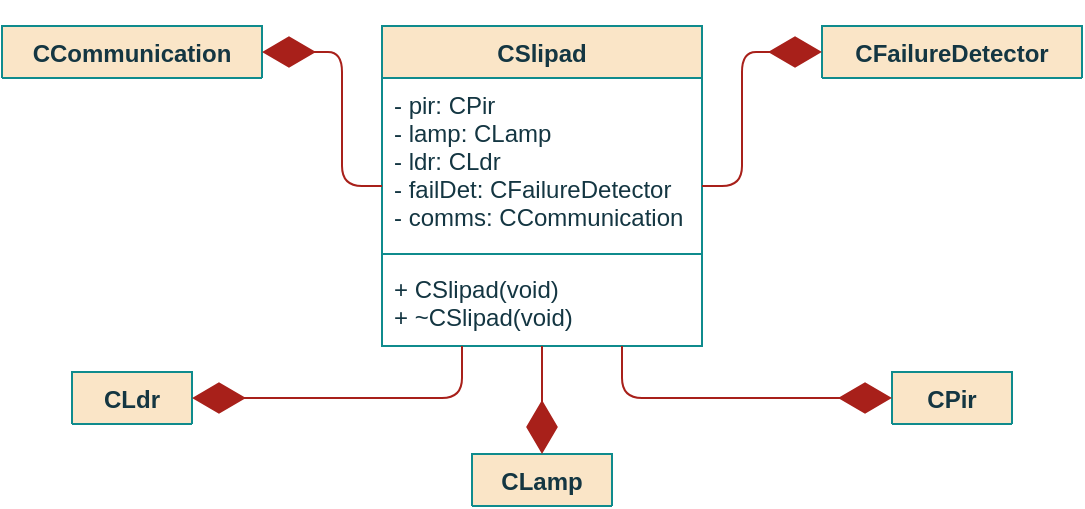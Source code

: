 <mxfile version="15.9.6" type="github" pages="6">
  <diagram id="Ac4sCk150_BV1gHI0cV0" name="ClassDiagram">
    <mxGraphModel dx="1585" dy="261" grid="1" gridSize="10" guides="1" tooltips="1" connect="1" arrows="1" fold="1" page="0" pageScale="1" pageWidth="827" pageHeight="1169" background="none" math="0" shadow="0">
      <root>
        <mxCell id="0" />
        <mxCell id="1" parent="0" />
        <mxCell id="V6OpS3ny5jDN9wubPYpd-1" value="CSlipad" style="swimlane;fontStyle=1;align=center;verticalAlign=top;childLayout=stackLayout;horizontal=1;startSize=26;horizontalStack=0;resizeParent=1;resizeParentMax=0;resizeLast=0;collapsible=1;marginBottom=0;fillColor=#FAE5C7;strokeColor=#0F8B8D;fontColor=#143642;" vertex="1" parent="1">
          <mxGeometry x="-130" y="480" width="160" height="160" as="geometry">
            <mxRectangle x="-80" y="480" width="80" height="26" as="alternateBounds" />
          </mxGeometry>
        </mxCell>
        <mxCell id="V6OpS3ny5jDN9wubPYpd-2" value="- pir: CPir&#xa;- lamp: CLamp&#xa;- ldr: CLdr&#xa;- failDet: CFailureDetector&#xa;- comms: CCommunication" style="text;strokeColor=none;fillColor=none;align=left;verticalAlign=top;spacingLeft=4;spacingRight=4;overflow=hidden;rotatable=0;points=[[0,0.5],[1,0.5]];portConstraint=eastwest;fontColor=#143642;" vertex="1" parent="V6OpS3ny5jDN9wubPYpd-1">
          <mxGeometry y="26" width="160" height="84" as="geometry" />
        </mxCell>
        <mxCell id="V6OpS3ny5jDN9wubPYpd-3" value="" style="line;strokeWidth=1;fillColor=none;align=left;verticalAlign=middle;spacingTop=-1;spacingLeft=3;spacingRight=3;rotatable=0;labelPosition=right;points=[];portConstraint=eastwest;labelBackgroundColor=#DAD2D8;strokeColor=#0F8B8D;fontColor=#143642;" vertex="1" parent="V6OpS3ny5jDN9wubPYpd-1">
          <mxGeometry y="110" width="160" height="8" as="geometry" />
        </mxCell>
        <mxCell id="V6OpS3ny5jDN9wubPYpd-4" value="+ CSlipad(void)&#xa;+ ~CSlipad(void)" style="text;strokeColor=none;fillColor=none;align=left;verticalAlign=top;spacingLeft=4;spacingRight=4;overflow=hidden;rotatable=0;points=[[0,0.5],[1,0.5]];portConstraint=eastwest;fontColor=#143642;" vertex="1" parent="V6OpS3ny5jDN9wubPYpd-1">
          <mxGeometry y="118" width="160" height="42" as="geometry" />
        </mxCell>
        <mxCell id="V6OpS3ny5jDN9wubPYpd-5" value="CPir" style="swimlane;fontStyle=1;align=center;verticalAlign=top;childLayout=stackLayout;horizontal=1;startSize=26;horizontalStack=0;resizeParent=1;resizeParentMax=0;resizeLast=0;collapsible=1;marginBottom=0;fillColor=#FAE5C7;strokeColor=#0F8B8D;fontColor=#143642;" vertex="1" collapsed="1" parent="1">
          <mxGeometry x="125" y="653" width="60" height="26" as="geometry">
            <mxRectangle x="180" y="600" width="140" height="140" as="alternateBounds" />
          </mxGeometry>
        </mxCell>
        <mxCell id="V6OpS3ny5jDN9wubPYpd-6" value="&#xa;" style="text;strokeColor=none;fillColor=none;align=left;verticalAlign=top;spacingLeft=4;spacingRight=4;overflow=hidden;rotatable=0;points=[[0,0.5],[1,0.5]];portConstraint=eastwest;fontColor=#143642;" vertex="1" parent="V6OpS3ny5jDN9wubPYpd-5">
          <mxGeometry y="26" width="60" height="14" as="geometry" />
        </mxCell>
        <mxCell id="V6OpS3ny5jDN9wubPYpd-7" value="" style="line;strokeWidth=1;fillColor=none;align=left;verticalAlign=middle;spacingTop=-1;spacingLeft=3;spacingRight=3;rotatable=0;labelPosition=right;points=[];portConstraint=eastwest;labelBackgroundColor=#DAD2D8;strokeColor=#0F8B8D;fontColor=#143642;" vertex="1" parent="V6OpS3ny5jDN9wubPYpd-5">
          <mxGeometry y="40" width="60" height="8" as="geometry" />
        </mxCell>
        <mxCell id="V6OpS3ny5jDN9wubPYpd-8" value="+ PIR(void)&#xa;+ ~PIR(void)&#xa;+ open(void) bool&#xa;+ close(void) bool&#xa;&#xa;- PirIsr(void) bool" style="text;strokeColor=none;fillColor=none;align=left;verticalAlign=top;spacingLeft=4;spacingRight=4;overflow=hidden;rotatable=0;points=[[0,0.5],[1,0.5]];portConstraint=eastwest;fontColor=#143642;spacing=2;" vertex="1" parent="V6OpS3ny5jDN9wubPYpd-5">
          <mxGeometry y="48" width="60" height="92" as="geometry" />
        </mxCell>
        <mxCell id="V6OpS3ny5jDN9wubPYpd-9" value="CLdr" style="swimlane;fontStyle=1;align=center;verticalAlign=top;childLayout=stackLayout;horizontal=1;startSize=26;horizontalStack=0;resizeParent=1;resizeParentMax=0;resizeLast=0;collapsible=1;marginBottom=0;fillColor=#FAE5C7;strokeColor=#0F8B8D;fontColor=#143642;" vertex="1" collapsed="1" parent="1">
          <mxGeometry x="-285" y="653" width="60" height="26" as="geometry">
            <mxRectangle x="-360" y="600" width="200" height="220" as="alternateBounds" />
          </mxGeometry>
        </mxCell>
        <mxCell id="V6OpS3ny5jDN9wubPYpd-10" value="- oldLightCon : int&#xa;- timLDR : const int&#xa;" style="text;strokeColor=none;fillColor=none;align=left;verticalAlign=top;spacingLeft=4;spacingRight=4;overflow=hidden;rotatable=0;points=[[0,0.5],[1,0.5]];portConstraint=eastwest;fontColor=#143642;" vertex="1" parent="V6OpS3ny5jDN9wubPYpd-9">
          <mxGeometry y="26" width="60" height="44" as="geometry" />
        </mxCell>
        <mxCell id="V6OpS3ny5jDN9wubPYpd-11" value="" style="line;strokeWidth=1;fillColor=none;align=left;verticalAlign=middle;spacingTop=-1;spacingLeft=3;spacingRight=3;rotatable=0;labelPosition=right;points=[];portConstraint=eastwest;labelBackgroundColor=#DAD2D8;strokeColor=#0F8B8D;fontColor=#143642;" vertex="1" parent="V6OpS3ny5jDN9wubPYpd-9">
          <mxGeometry y="70" width="60" height="8" as="geometry" />
        </mxCell>
        <mxCell id="V6OpS3ny5jDN9wubPYpd-12" value="+ LDR(void)&#xa;+ ~LDR(void)&#xa;+ open(void) bool&#xa;+ close(void) bool&#xa;+ setTimer (IN timer: int) void&#xa;+ disableTimer(IN timer : int) void&#xa;&#xa;- getLux(void) int&#xa;- LdrIsr(void) bool" style="text;strokeColor=none;fillColor=none;align=left;verticalAlign=top;spacingLeft=4;spacingRight=4;overflow=hidden;rotatable=0;points=[[0,0.5],[1,0.5]];portConstraint=eastwest;fontColor=#143642;spacing=2;fontStyle=0" vertex="1" parent="V6OpS3ny5jDN9wubPYpd-9">
          <mxGeometry y="78" width="60" height="142" as="geometry" />
        </mxCell>
        <mxCell id="V6OpS3ny5jDN9wubPYpd-13" value="CFailureDetector" style="swimlane;fontStyle=1;align=center;verticalAlign=top;childLayout=stackLayout;horizontal=1;startSize=26;horizontalStack=0;resizeParent=1;resizeParentMax=0;resizeLast=0;collapsible=1;marginBottom=0;fillColor=#FAE5C7;strokeColor=#0F8B8D;fontColor=#143642;" vertex="1" collapsed="1" parent="1">
          <mxGeometry x="90" y="480" width="130" height="26" as="geometry">
            <mxRectangle x="150" y="320" width="170" height="160" as="alternateBounds" />
          </mxGeometry>
        </mxCell>
        <mxCell id="V6OpS3ny5jDN9wubPYpd-14" value="&#xa;" style="text;strokeColor=none;fillColor=none;align=left;verticalAlign=top;spacingLeft=4;spacingRight=4;overflow=hidden;rotatable=0;points=[[0,0.5],[1,0.5]];portConstraint=eastwest;fontColor=#143642;" vertex="1" parent="V6OpS3ny5jDN9wubPYpd-13">
          <mxGeometry y="26" width="130" height="24" as="geometry" />
        </mxCell>
        <mxCell id="V6OpS3ny5jDN9wubPYpd-15" value="" style="line;strokeWidth=1;fillColor=none;align=left;verticalAlign=middle;spacingTop=-1;spacingLeft=3;spacingRight=3;rotatable=0;labelPosition=right;points=[];portConstraint=eastwest;labelBackgroundColor=#DAD2D8;strokeColor=#0F8B8D;fontColor=#143642;" vertex="1" parent="V6OpS3ny5jDN9wubPYpd-13">
          <mxGeometry y="50" width="130" height="8" as="geometry" />
        </mxCell>
        <mxCell id="V6OpS3ny5jDN9wubPYpd-16" value="+ FailureDetector(void)&#xa;+ ~FailureDetector(void)&#xa;+ open(void) bool&#xa;+ close(void) bool&#xa;&#xa;- failureDetectIsr(void) bool" style="text;strokeColor=none;fillColor=none;align=left;verticalAlign=top;spacingLeft=4;spacingRight=4;overflow=hidden;rotatable=0;points=[[0,0.5],[1,0.5]];portConstraint=eastwest;fontColor=#143642;spacing=2;fontStyle=0" vertex="1" parent="V6OpS3ny5jDN9wubPYpd-13">
          <mxGeometry y="58" width="130" height="102" as="geometry" />
        </mxCell>
        <mxCell id="i3FpaLfqyZSTQNYWXKpH-1" value="CCommunication" style="swimlane;fontStyle=1;align=center;verticalAlign=top;childLayout=stackLayout;horizontal=1;startSize=26;horizontalStack=0;resizeParent=1;resizeParentMax=0;resizeLast=0;collapsible=1;marginBottom=0;fillColor=#FAE5C7;strokeColor=#0F8B8D;fontColor=#143642;" vertex="1" collapsed="1" parent="1">
          <mxGeometry x="-320" y="480" width="130" height="26" as="geometry">
            <mxRectangle x="-360" y="320" width="190" height="210" as="alternateBounds" />
          </mxGeometry>
        </mxCell>
        <mxCell id="i3FpaLfqyZSTQNYWXKpH-2" value="- mutComms : mutex&#xa;- mutSend : mutex&#xa;- condSend: cond_variable &#xa;- queued_msgs : vector&lt;string&gt;&#xa;&#xa;&#xa;" style="text;strokeColor=none;fillColor=none;align=left;verticalAlign=top;spacingLeft=4;spacingRight=4;overflow=hidden;rotatable=0;points=[[0,0.5],[1,0.5]];portConstraint=eastwest;fontColor=#143642;" vertex="1" parent="i3FpaLfqyZSTQNYWXKpH-1">
          <mxGeometry y="26" width="130" height="74" as="geometry" />
        </mxCell>
        <mxCell id="i3FpaLfqyZSTQNYWXKpH-3" value="" style="line;strokeWidth=1;fillColor=none;align=left;verticalAlign=middle;spacingTop=-1;spacingLeft=3;spacingRight=3;rotatable=0;labelPosition=right;points=[];portConstraint=eastwest;labelBackgroundColor=#DAD2D8;strokeColor=#0F8B8D;fontColor=#143642;" vertex="1" parent="i3FpaLfqyZSTQNYWXKpH-1">
          <mxGeometry y="100" width="130" height="8" as="geometry" />
        </mxCell>
        <mxCell id="i3FpaLfqyZSTQNYWXKpH-4" value="+ Communication(void)&#xa;+ ~Communication(void)&#xa;+ Send(IN msg : string) void&#xa;&#xa;- tLoraSend(void*) void&#xa;- tLoraRecv(void*) void" style="text;strokeColor=none;fillColor=none;align=left;verticalAlign=top;spacingLeft=4;spacingRight=4;overflow=hidden;rotatable=0;points=[[0,0.5],[1,0.5]];portConstraint=eastwest;fontColor=#143642;" vertex="1" parent="i3FpaLfqyZSTQNYWXKpH-1">
          <mxGeometry y="108" width="130" height="102" as="geometry" />
        </mxCell>
        <mxCell id="wO44vX7bBcSPbefPiBLa-1" value="CLamp" style="swimlane;fontStyle=1;align=center;verticalAlign=top;childLayout=stackLayout;horizontal=1;startSize=26;horizontalStack=0;resizeParent=1;resizeParentMax=0;resizeLast=0;collapsible=1;marginBottom=0;fillColor=#FAE5C7;strokeColor=#0F8B8D;fontColor=#143642;" vertex="1" collapsed="1" parent="1">
          <mxGeometry x="-85" y="694" width="70" height="26" as="geometry">
            <mxRectangle x="-80" y="690" width="180" height="130" as="alternateBounds" />
          </mxGeometry>
        </mxCell>
        <mxCell id="wO44vX7bBcSPbefPiBLa-2" value="- mutChangePWM : mutex&#xa;&#xa;" style="text;strokeColor=none;fillColor=none;align=left;verticalAlign=top;spacingLeft=4;spacingRight=4;overflow=hidden;rotatable=0;points=[[0,0.5],[1,0.5]];portConstraint=eastwest;fontColor=#143642;" vertex="1" parent="wO44vX7bBcSPbefPiBLa-1">
          <mxGeometry y="26" width="70" height="34" as="geometry" />
        </mxCell>
        <mxCell id="wO44vX7bBcSPbefPiBLa-3" value="" style="line;strokeWidth=1;fillColor=none;align=left;verticalAlign=middle;spacingTop=-1;spacingLeft=3;spacingRight=3;rotatable=0;labelPosition=right;points=[];portConstraint=eastwest;labelBackgroundColor=#DAD2D8;strokeColor=#0F8B8D;fontColor=#143642;" vertex="1" parent="wO44vX7bBcSPbefPiBLa-1">
          <mxGeometry y="60" width="70" height="8" as="geometry" />
        </mxCell>
        <mxCell id="wO44vX7bBcSPbefPiBLa-4" value="+ Lamp(void)&#xa;+ ~Lamp(void)&#xa;+ setBrightness(in lux: int) void&#xa;&#xa;" style="text;strokeColor=none;fillColor=none;align=left;verticalAlign=top;spacingLeft=4;spacingRight=4;overflow=hidden;rotatable=0;points=[[0,0.5],[1,0.5]];portConstraint=eastwest;fontColor=#143642;" vertex="1" parent="wO44vX7bBcSPbefPiBLa-1">
          <mxGeometry y="68" width="70" height="62" as="geometry" />
        </mxCell>
        <mxCell id="FpNkGsU1j0z9Hy132-W9-5" value="" style="endArrow=diamondThin;endFill=1;endSize=24;html=1;rounded=1;sketch=0;fontColor=#143642;strokeColor=#A8201A;fillColor=#FAE5C7;exitX=0;exitY=0.5;exitDx=0;exitDy=0;entryX=1;entryY=0.5;entryDx=0;entryDy=0;edgeStyle=orthogonalEdgeStyle;" edge="1" parent="1" source="V6OpS3ny5jDN9wubPYpd-1" target="i3FpaLfqyZSTQNYWXKpH-1">
          <mxGeometry width="160" relative="1" as="geometry">
            <mxPoint x="-270" y="560" as="sourcePoint" />
            <mxPoint x="-110" y="560" as="targetPoint" />
            <Array as="points">
              <mxPoint x="-150" y="560" />
              <mxPoint x="-150" y="493" />
            </Array>
          </mxGeometry>
        </mxCell>
        <mxCell id="FpNkGsU1j0z9Hy132-W9-7" value="" style="endArrow=diamondThin;endFill=1;endSize=24;html=1;rounded=1;sketch=0;fontColor=#143642;strokeColor=#A8201A;fillColor=#FAE5C7;exitX=0.25;exitY=1;exitDx=0;exitDy=0;entryX=1;entryY=0.5;entryDx=0;entryDy=0;edgeStyle=orthogonalEdgeStyle;" edge="1" parent="1" source="V6OpS3ny5jDN9wubPYpd-1" target="V6OpS3ny5jDN9wubPYpd-9">
          <mxGeometry width="160" relative="1" as="geometry">
            <mxPoint x="-70.96" y="594.024" as="sourcePoint" />
            <mxPoint x="-160" y="510" as="targetPoint" />
            <Array as="points">
              <mxPoint x="-90" y="666" />
            </Array>
          </mxGeometry>
        </mxCell>
        <mxCell id="FpNkGsU1j0z9Hy132-W9-9" value="" style="endArrow=diamondThin;endFill=1;endSize=24;html=1;rounded=1;sketch=0;fontColor=#143642;strokeColor=#A8201A;fillColor=#FAE5C7;edgeStyle=orthogonalEdgeStyle;entryX=0;entryY=0.5;entryDx=0;entryDy=0;" edge="1" parent="1" source="V6OpS3ny5jDN9wubPYpd-4" target="V6OpS3ny5jDN9wubPYpd-5">
          <mxGeometry width="160" relative="1" as="geometry">
            <mxPoint x="-20" y="640" as="sourcePoint" />
            <mxPoint x="130" y="680" as="targetPoint" />
            <Array as="points">
              <mxPoint x="-10" y="666" />
            </Array>
          </mxGeometry>
        </mxCell>
        <mxCell id="FpNkGsU1j0z9Hy132-W9-10" value="" style="endArrow=diamondThin;endFill=1;endSize=24;html=1;rounded=1;sketch=0;fontColor=#143642;strokeColor=#A8201A;fillColor=#FAE5C7;edgeStyle=orthogonalEdgeStyle;exitX=1;exitY=0.5;exitDx=0;exitDy=0;entryX=0;entryY=0.5;entryDx=0;entryDy=0;" edge="1" parent="1" source="V6OpS3ny5jDN9wubPYpd-1" target="V6OpS3ny5jDN9wubPYpd-16">
          <mxGeometry width="160" relative="1" as="geometry">
            <mxPoint x="70" y="439.999" as="sourcePoint" />
            <mxPoint x="170" y="489.999" as="targetPoint" />
            <Array as="points">
              <mxPoint x="50" y="560" />
              <mxPoint x="50" y="493" />
            </Array>
          </mxGeometry>
        </mxCell>
        <mxCell id="FpNkGsU1j0z9Hy132-W9-12" value="" style="endArrow=diamondThin;endFill=1;endSize=24;html=1;rounded=1;sketch=0;fontColor=#143642;strokeColor=#A8201A;fillColor=#FAE5C7;edgeStyle=orthogonalEdgeStyle;entryX=0.5;entryY=0;entryDx=0;entryDy=0;exitX=0.5;exitY=1;exitDx=0;exitDy=0;" edge="1" parent="1" source="V6OpS3ny5jDN9wubPYpd-1" target="wO44vX7bBcSPbefPiBLa-1">
          <mxGeometry width="160" relative="1" as="geometry">
            <mxPoint x="-10" y="516" as="sourcePoint" />
            <mxPoint x="180" y="584" as="targetPoint" />
            <Array as="points">
              <mxPoint x="-50" y="690" />
              <mxPoint x="-50" y="690" />
            </Array>
          </mxGeometry>
        </mxCell>
      </root>
    </mxGraphModel>
  </diagram>
  <diagram id="AH0GfHHLsRCq7_QafD_8" name="ClassPIR">
    <mxGraphModel dx="1022" dy="793" grid="1" gridSize="10" guides="1" tooltips="1" connect="1" arrows="1" fold="1" page="0" pageScale="1" pageWidth="827" pageHeight="1169" math="0" shadow="0">
      <root>
        <mxCell id="w77LiF4c-45tcvu-db2x-0" />
        <mxCell id="w77LiF4c-45tcvu-db2x-1" parent="w77LiF4c-45tcvu-db2x-0" />
        <mxCell id="1A-0mOzmQKsxY_jvm_ok-0" value="PIR" style="swimlane;fontStyle=1;align=center;verticalAlign=top;childLayout=stackLayout;horizontal=1;startSize=26;horizontalStack=0;resizeParent=1;resizeParentMax=0;resizeLast=0;collapsible=1;marginBottom=0;fillColor=#FAE5C7;strokeColor=#0F8B8D;fontColor=#143642;" vertex="1" parent="w77LiF4c-45tcvu-db2x-1">
          <mxGeometry x="510" y="200" width="230" height="140" as="geometry" />
        </mxCell>
        <mxCell id="1A-0mOzmQKsxY_jvm_ok-1" value="&#xa;" style="text;strokeColor=none;fillColor=none;align=left;verticalAlign=top;spacingLeft=4;spacingRight=4;overflow=hidden;rotatable=0;points=[[0,0.5],[1,0.5]];portConstraint=eastwest;fontColor=#143642;" vertex="1" parent="1A-0mOzmQKsxY_jvm_ok-0">
          <mxGeometry y="26" width="230" height="14" as="geometry" />
        </mxCell>
        <mxCell id="1A-0mOzmQKsxY_jvm_ok-2" value="" style="line;strokeWidth=1;fillColor=none;align=left;verticalAlign=middle;spacingTop=-1;spacingLeft=3;spacingRight=3;rotatable=0;labelPosition=right;points=[];portConstraint=eastwest;labelBackgroundColor=#DAD2D8;strokeColor=#0F8B8D;fontColor=#143642;" vertex="1" parent="1A-0mOzmQKsxY_jvm_ok-0">
          <mxGeometry y="40" width="230" height="8" as="geometry" />
        </mxCell>
        <mxCell id="1A-0mOzmQKsxY_jvm_ok-3" value="+ PIR(void)&#xa;+ ~PIR(void)&#xa;+ open(void) bool&#xa;+ close(void) bool&#xa;&#xa;- PirIsr(void) bool" style="text;strokeColor=none;fillColor=none;align=left;verticalAlign=top;spacingLeft=4;spacingRight=4;overflow=hidden;rotatable=0;points=[[0,0.5],[1,0.5]];portConstraint=eastwest;fontColor=#143642;spacing=2;" vertex="1" parent="1A-0mOzmQKsxY_jvm_ok-0">
          <mxGeometry y="48" width="230" height="92" as="geometry" />
        </mxCell>
      </root>
    </mxGraphModel>
  </diagram>
  <diagram id="33e8SpbK1jXUegbR7QsY" name="ClassLDR">
    <mxGraphModel dx="1022" dy="393" grid="1" gridSize="10" guides="1" tooltips="1" connect="1" arrows="1" fold="1" page="0" pageScale="1" pageWidth="827" pageHeight="1169" math="0" shadow="0">
      <root>
        <mxCell id="5L6wJlyq-1N8qx7irkp4-0" />
        <mxCell id="5L6wJlyq-1N8qx7irkp4-1" parent="5L6wJlyq-1N8qx7irkp4-0" />
        <mxCell id="1s2wPoJ9vNtjqlMWQAMo-0" value="LDR" style="swimlane;fontStyle=1;align=center;verticalAlign=top;childLayout=stackLayout;horizontal=1;startSize=26;horizontalStack=0;resizeParent=1;resizeParentMax=0;resizeLast=0;collapsible=1;marginBottom=0;fillColor=#FAE5C7;strokeColor=#0F8B8D;fontColor=#143642;" vertex="1" parent="5L6wJlyq-1N8qx7irkp4-1">
          <mxGeometry x="510" y="400" width="230" height="220" as="geometry" />
        </mxCell>
        <mxCell id="1s2wPoJ9vNtjqlMWQAMo-1" value="- oldLightCon : int&#xa;- timLDR : const int&#xa;" style="text;strokeColor=none;fillColor=none;align=left;verticalAlign=top;spacingLeft=4;spacingRight=4;overflow=hidden;rotatable=0;points=[[0,0.5],[1,0.5]];portConstraint=eastwest;fontColor=#143642;" vertex="1" parent="1s2wPoJ9vNtjqlMWQAMo-0">
          <mxGeometry y="26" width="230" height="44" as="geometry" />
        </mxCell>
        <mxCell id="1s2wPoJ9vNtjqlMWQAMo-2" value="" style="line;strokeWidth=1;fillColor=none;align=left;verticalAlign=middle;spacingTop=-1;spacingLeft=3;spacingRight=3;rotatable=0;labelPosition=right;points=[];portConstraint=eastwest;labelBackgroundColor=#DAD2D8;strokeColor=#0F8B8D;fontColor=#143642;" vertex="1" parent="1s2wPoJ9vNtjqlMWQAMo-0">
          <mxGeometry y="70" width="230" height="8" as="geometry" />
        </mxCell>
        <mxCell id="1s2wPoJ9vNtjqlMWQAMo-3" value="+ LDR(void)&#xa;+ ~LDR(void)&#xa;+ open(void) bool&#xa;+ close(void) bool&#xa;+ setTimer (IN timer: int) void&#xa;+ disableTimer(IN timer : int) void&#xa;&#xa;- getLux(void) int&#xa;- LdrIsr(void) bool" style="text;strokeColor=none;fillColor=none;align=left;verticalAlign=top;spacingLeft=4;spacingRight=4;overflow=hidden;rotatable=0;points=[[0,0.5],[1,0.5]];portConstraint=eastwest;fontColor=#143642;spacing=2;fontStyle=0" vertex="1" parent="1s2wPoJ9vNtjqlMWQAMo-0">
          <mxGeometry y="78" width="230" height="142" as="geometry" />
        </mxCell>
      </root>
    </mxGraphModel>
  </diagram>
  <diagram id="FKH9xnnsTZAtCRlVI5i5" name="ClassFailure">
    <mxGraphModel dx="1422" dy="793" grid="1" gridSize="10" guides="1" tooltips="1" connect="1" arrows="1" fold="1" page="0" pageScale="1" pageWidth="827" pageHeight="1169" math="0" shadow="0">
      <root>
        <mxCell id="n5vFqfEh_vwohT_7xcqo-0" />
        <mxCell id="n5vFqfEh_vwohT_7xcqo-1" parent="n5vFqfEh_vwohT_7xcqo-0" />
        <mxCell id="47Y2wUzRvDj-aJ_IF3__-0" value="FailureDetector" style="swimlane;fontStyle=1;align=center;verticalAlign=top;childLayout=stackLayout;horizontal=1;startSize=26;horizontalStack=0;resizeParent=1;resizeParentMax=0;resizeLast=0;collapsible=1;marginBottom=0;fillColor=#FAE5C7;strokeColor=#0F8B8D;fontColor=#143642;" vertex="1" parent="n5vFqfEh_vwohT_7xcqo-1">
          <mxGeometry x="180" y="60" width="230" height="160" as="geometry" />
        </mxCell>
        <mxCell id="47Y2wUzRvDj-aJ_IF3__-1" value="&#xa;" style="text;strokeColor=none;fillColor=none;align=left;verticalAlign=top;spacingLeft=4;spacingRight=4;overflow=hidden;rotatable=0;points=[[0,0.5],[1,0.5]];portConstraint=eastwest;fontColor=#143642;" vertex="1" parent="47Y2wUzRvDj-aJ_IF3__-0">
          <mxGeometry y="26" width="230" height="24" as="geometry" />
        </mxCell>
        <mxCell id="47Y2wUzRvDj-aJ_IF3__-2" value="" style="line;strokeWidth=1;fillColor=none;align=left;verticalAlign=middle;spacingTop=-1;spacingLeft=3;spacingRight=3;rotatable=0;labelPosition=right;points=[];portConstraint=eastwest;labelBackgroundColor=#DAD2D8;strokeColor=#0F8B8D;fontColor=#143642;" vertex="1" parent="47Y2wUzRvDj-aJ_IF3__-0">
          <mxGeometry y="50" width="230" height="8" as="geometry" />
        </mxCell>
        <mxCell id="47Y2wUzRvDj-aJ_IF3__-3" value="+ FailureDetector(void)&#xa;+ ~FailureDetector(void)&#xa;+ open(void) bool&#xa;+ close(void) bool&#xa;&#xa;- failureDetectIsr(void) bool" style="text;strokeColor=none;fillColor=none;align=left;verticalAlign=top;spacingLeft=4;spacingRight=4;overflow=hidden;rotatable=0;points=[[0,0.5],[1,0.5]];portConstraint=eastwest;fontColor=#143642;spacing=2;fontStyle=0" vertex="1" parent="47Y2wUzRvDj-aJ_IF3__-0">
          <mxGeometry y="58" width="230" height="102" as="geometry" />
        </mxCell>
      </root>
    </mxGraphModel>
  </diagram>
  <diagram id="RSO8idI7-vm0hGEDxSR4" name="ClassLamp">
    <mxGraphModel dx="1422" dy="793" grid="1" gridSize="10" guides="1" tooltips="1" connect="1" arrows="1" fold="1" page="0" pageScale="1" pageWidth="827" pageHeight="1169" math="0" shadow="0">
      <root>
        <mxCell id="Beca1miWXOnLg0rdQKlg-0" />
        <mxCell id="Beca1miWXOnLg0rdQKlg-1" parent="Beca1miWXOnLg0rdQKlg-0" />
        <mxCell id="Beca1miWXOnLg0rdQKlg-2" value="Lamp" style="swimlane;fontStyle=1;align=center;verticalAlign=top;childLayout=stackLayout;horizontal=1;startSize=26;horizontalStack=0;resizeParent=1;resizeParentMax=0;resizeLast=0;collapsible=1;marginBottom=0;fillColor=#FAE5C7;strokeColor=#0F8B8D;fontColor=#143642;" vertex="1" parent="Beca1miWXOnLg0rdQKlg-1">
          <mxGeometry x="70" y="170" width="200" height="130" as="geometry" />
        </mxCell>
        <mxCell id="Beca1miWXOnLg0rdQKlg-3" value="- mutChangePWM : mutex&#xa;&#xa;" style="text;strokeColor=none;fillColor=none;align=left;verticalAlign=top;spacingLeft=4;spacingRight=4;overflow=hidden;rotatable=0;points=[[0,0.5],[1,0.5]];portConstraint=eastwest;fontColor=#143642;" vertex="1" parent="Beca1miWXOnLg0rdQKlg-2">
          <mxGeometry y="26" width="200" height="34" as="geometry" />
        </mxCell>
        <mxCell id="Beca1miWXOnLg0rdQKlg-4" value="" style="line;strokeWidth=1;fillColor=none;align=left;verticalAlign=middle;spacingTop=-1;spacingLeft=3;spacingRight=3;rotatable=0;labelPosition=right;points=[];portConstraint=eastwest;labelBackgroundColor=#DAD2D8;strokeColor=#0F8B8D;fontColor=#143642;" vertex="1" parent="Beca1miWXOnLg0rdQKlg-2">
          <mxGeometry y="60" width="200" height="8" as="geometry" />
        </mxCell>
        <mxCell id="Beca1miWXOnLg0rdQKlg-5" value="+ Lamp(void)&#xa;+ ~Lamp(void)&#xa;+ setBrightness(in lux: int) void&#xa;&#xa;" style="text;strokeColor=none;fillColor=none;align=left;verticalAlign=top;spacingLeft=4;spacingRight=4;overflow=hidden;rotatable=0;points=[[0,0.5],[1,0.5]];portConstraint=eastwest;fontColor=#143642;" vertex="1" parent="Beca1miWXOnLg0rdQKlg-2">
          <mxGeometry y="68" width="200" height="62" as="geometry" />
        </mxCell>
      </root>
    </mxGraphModel>
  </diagram>
  <diagram id="aHML5VXfPU_CkAVwcpJe" name="ClassComms">
    <mxGraphModel dx="1422" dy="793" grid="1" gridSize="10" guides="1" tooltips="1" connect="1" arrows="1" fold="1" page="0" pageScale="1" pageWidth="827" pageHeight="1169" math="0" shadow="0">
      <root>
        <mxCell id="3tkCYLIwk0bjwsIUjscG-0" />
        <mxCell id="3tkCYLIwk0bjwsIUjscG-1" parent="3tkCYLIwk0bjwsIUjscG-0" />
        <mxCell id="3tkCYLIwk0bjwsIUjscG-2" value="Communication" style="swimlane;fontStyle=1;align=center;verticalAlign=top;childLayout=stackLayout;horizontal=1;startSize=26;horizontalStack=0;resizeParent=1;resizeParentMax=0;resizeLast=0;collapsible=1;marginBottom=0;fillColor=#FAE5C7;strokeColor=#0F8B8D;fontColor=#143642;" vertex="1" parent="3tkCYLIwk0bjwsIUjscG-1">
          <mxGeometry x="80" y="160" width="200" height="220" as="geometry" />
        </mxCell>
        <mxCell id="3tkCYLIwk0bjwsIUjscG-3" value="- mutComms : mutex&#xa;- mutSend : mutex&#xa;- condSend: cond_variable &#xa;- queued_msgs : vector&lt;string&gt;&#xa;&#xa;&#xa;" style="text;strokeColor=none;fillColor=none;align=left;verticalAlign=top;spacingLeft=4;spacingRight=4;overflow=hidden;rotatable=0;points=[[0,0.5],[1,0.5]];portConstraint=eastwest;fontColor=#143642;" vertex="1" parent="3tkCYLIwk0bjwsIUjscG-2">
          <mxGeometry y="26" width="200" height="74" as="geometry" />
        </mxCell>
        <mxCell id="3tkCYLIwk0bjwsIUjscG-4" value="" style="line;strokeWidth=1;fillColor=none;align=left;verticalAlign=middle;spacingTop=-1;spacingLeft=3;spacingRight=3;rotatable=0;labelPosition=right;points=[];portConstraint=eastwest;labelBackgroundColor=#DAD2D8;strokeColor=#0F8B8D;fontColor=#143642;" vertex="1" parent="3tkCYLIwk0bjwsIUjscG-2">
          <mxGeometry y="100" width="200" height="8" as="geometry" />
        </mxCell>
        <mxCell id="3tkCYLIwk0bjwsIUjscG-5" value="+ Communication(void)&#xa;+ ~Communication(void)&#xa;+ Send(IN msg : string) void&#xa;&#xa;- tLoraSend(void*) void&#xa;- tLoraRecv(void*) void&#xa;&#xa;" style="text;strokeColor=none;fillColor=none;align=left;verticalAlign=top;spacingLeft=4;spacingRight=4;overflow=hidden;rotatable=0;points=[[0,0.5],[1,0.5]];portConstraint=eastwest;fontColor=#143642;" vertex="1" parent="3tkCYLIwk0bjwsIUjscG-2">
          <mxGeometry y="108" width="200" height="112" as="geometry" />
        </mxCell>
      </root>
    </mxGraphModel>
  </diagram>
</mxfile>

